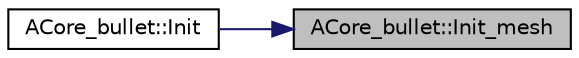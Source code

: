 digraph "ACore_bullet::Init_mesh"
{
 // LATEX_PDF_SIZE
  edge [fontname="Helvetica",fontsize="10",labelfontname="Helvetica",labelfontsize="10"];
  node [fontname="Helvetica",fontsize="10",shape=record];
  rankdir="RL";
  Node1 [label="ACore_bullet::Init_mesh",height=0.2,width=0.4,color="black", fillcolor="grey75", style="filled", fontcolor="black",tooltip="메시 컴포넌트 초기화"];
  Node1 -> Node2 [dir="back",color="midnightblue",fontsize="10",style="solid"];
  Node2 [label="ACore_bullet::Init",height=0.2,width=0.4,color="black", fillcolor="white", style="filled",URL="$class_a_core__bullet.html#a02dc396d7e30f3bec63cddeda8b1c78b",tooltip="총알 오브젝트 초기화"];
}
